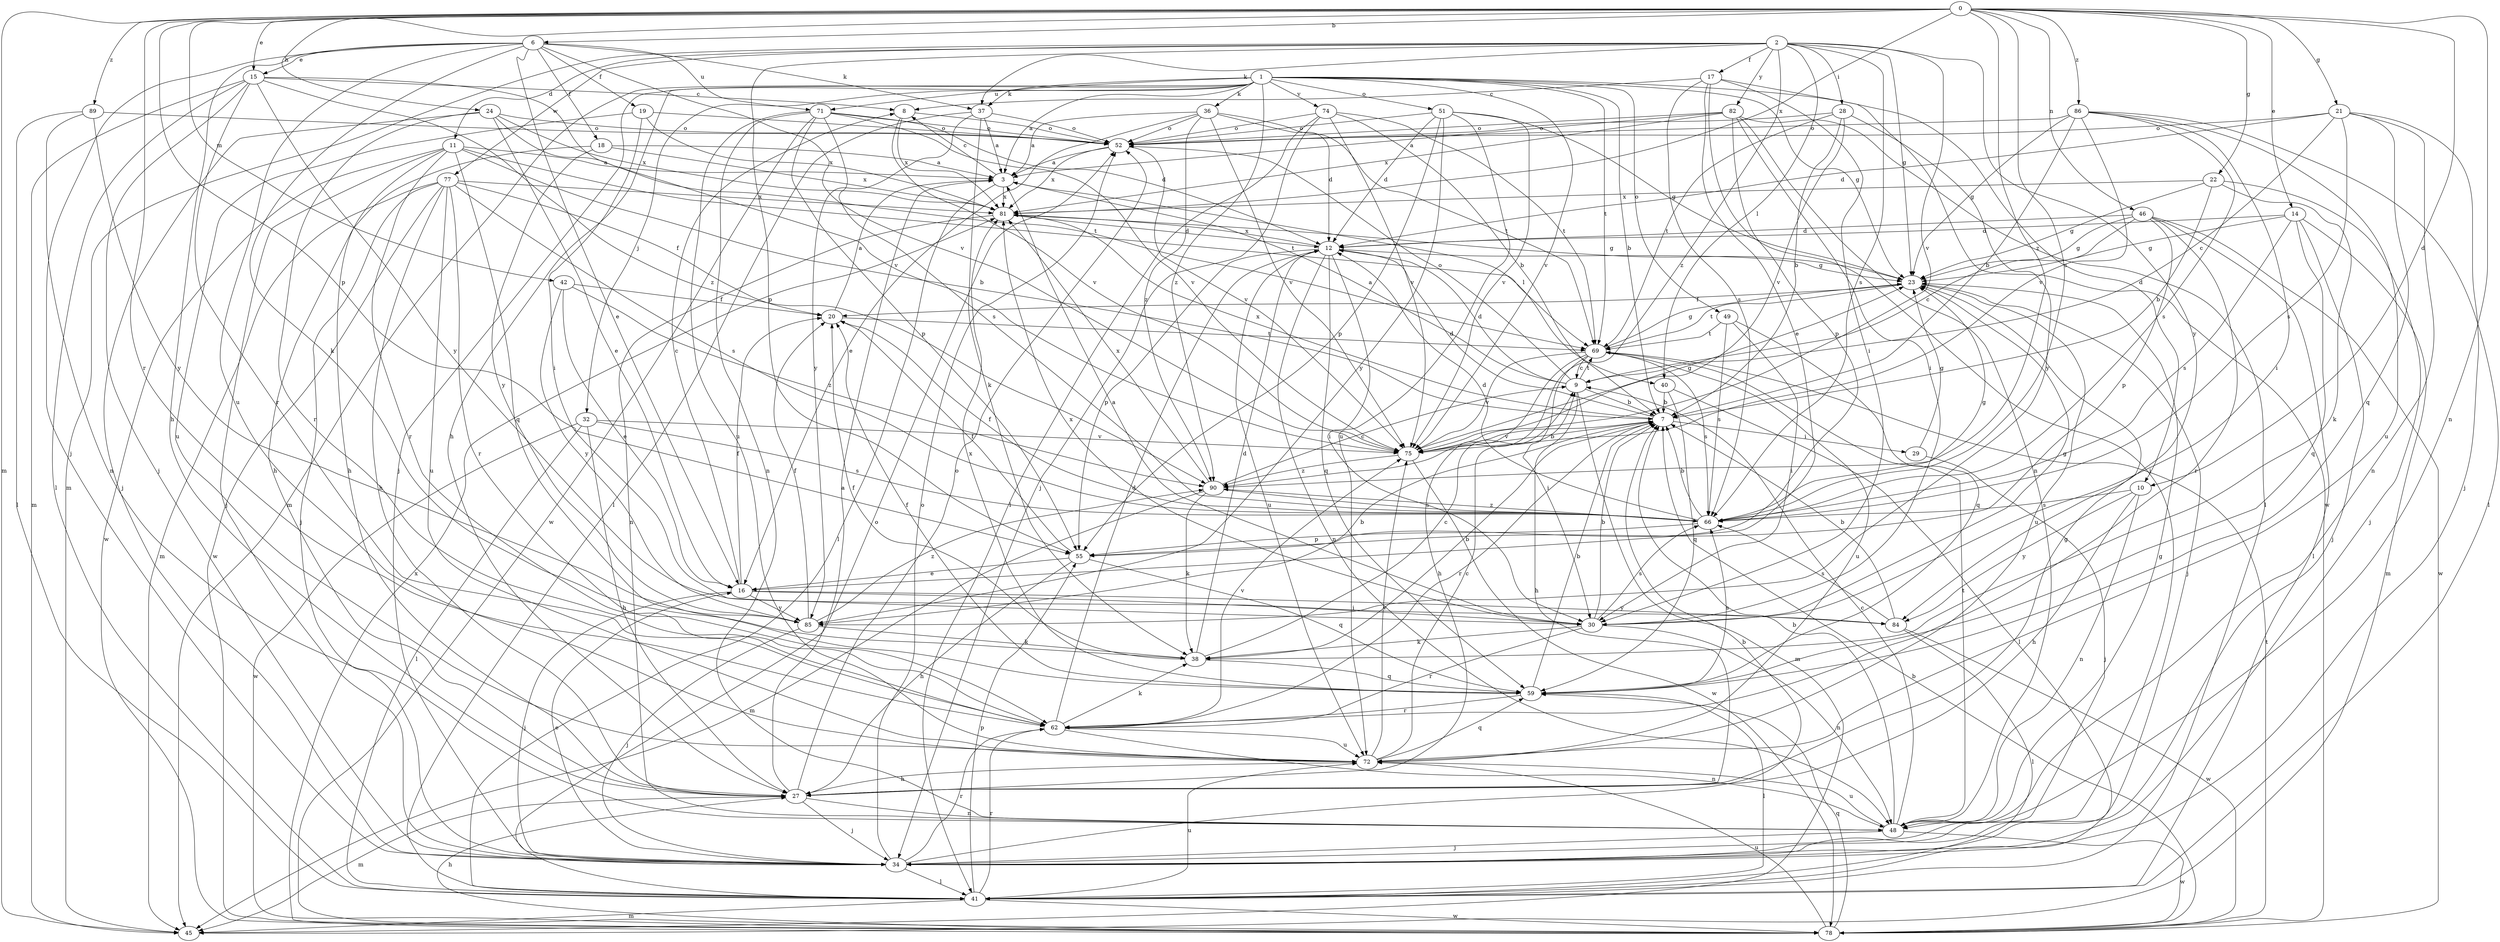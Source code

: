 strict digraph  {
0;
1;
2;
3;
6;
7;
8;
9;
10;
11;
12;
14;
15;
16;
17;
18;
19;
20;
21;
22;
23;
24;
27;
28;
29;
30;
32;
34;
36;
37;
38;
40;
41;
42;
45;
46;
48;
49;
51;
52;
55;
59;
62;
66;
69;
71;
72;
74;
75;
77;
78;
81;
82;
84;
85;
86;
89;
90;
0 -> 6  [label=b];
0 -> 10  [label=d];
0 -> 14  [label=e];
0 -> 15  [label=e];
0 -> 21  [label=g];
0 -> 22  [label=g];
0 -> 24  [label=h];
0 -> 42  [label=m];
0 -> 45  [label=m];
0 -> 46  [label=n];
0 -> 48  [label=n];
0 -> 55  [label=p];
0 -> 62  [label=r];
0 -> 66  [label=s];
0 -> 81  [label=x];
0 -> 86  [label=z];
0 -> 89  [label=z];
0 -> 90  [label=z];
1 -> 3  [label=a];
1 -> 7  [label=b];
1 -> 10  [label=d];
1 -> 23  [label=g];
1 -> 27  [label=h];
1 -> 32  [label=j];
1 -> 34  [label=j];
1 -> 36  [label=k];
1 -> 37  [label=k];
1 -> 45  [label=m];
1 -> 49  [label=o];
1 -> 51  [label=o];
1 -> 69  [label=t];
1 -> 71  [label=u];
1 -> 74  [label=v];
1 -> 75  [label=v];
1 -> 90  [label=z];
2 -> 11  [label=d];
2 -> 17  [label=f];
2 -> 23  [label=g];
2 -> 28  [label=i];
2 -> 37  [label=k];
2 -> 40  [label=l];
2 -> 45  [label=m];
2 -> 55  [label=p];
2 -> 66  [label=s];
2 -> 75  [label=v];
2 -> 77  [label=w];
2 -> 82  [label=y];
2 -> 84  [label=y];
2 -> 90  [label=z];
3 -> 8  [label=c];
3 -> 40  [label=l];
3 -> 41  [label=l];
3 -> 81  [label=x];
6 -> 15  [label=e];
6 -> 16  [label=e];
6 -> 18  [label=f];
6 -> 19  [label=f];
6 -> 27  [label=h];
6 -> 34  [label=j];
6 -> 37  [label=k];
6 -> 38  [label=k];
6 -> 71  [label=u];
6 -> 72  [label=u];
6 -> 75  [label=v];
7 -> 12  [label=d];
7 -> 29  [label=i];
7 -> 62  [label=r];
7 -> 75  [label=v];
7 -> 81  [label=x];
8 -> 52  [label=o];
8 -> 75  [label=v];
8 -> 81  [label=x];
9 -> 3  [label=a];
9 -> 7  [label=b];
9 -> 12  [label=d];
9 -> 27  [label=h];
9 -> 45  [label=m];
9 -> 52  [label=o];
9 -> 69  [label=t];
10 -> 27  [label=h];
10 -> 48  [label=n];
10 -> 66  [label=s];
10 -> 84  [label=y];
11 -> 3  [label=a];
11 -> 7  [label=b];
11 -> 27  [label=h];
11 -> 34  [label=j];
11 -> 59  [label=q];
11 -> 62  [label=r];
11 -> 69  [label=t];
11 -> 78  [label=w];
12 -> 23  [label=g];
12 -> 30  [label=i];
12 -> 48  [label=n];
12 -> 55  [label=p];
12 -> 59  [label=q];
12 -> 72  [label=u];
12 -> 81  [label=x];
14 -> 12  [label=d];
14 -> 23  [label=g];
14 -> 34  [label=j];
14 -> 45  [label=m];
14 -> 59  [label=q];
14 -> 66  [label=s];
15 -> 8  [label=c];
15 -> 34  [label=j];
15 -> 41  [label=l];
15 -> 45  [label=m];
15 -> 62  [label=r];
15 -> 75  [label=v];
15 -> 84  [label=y];
15 -> 90  [label=z];
16 -> 8  [label=c];
16 -> 20  [label=f];
16 -> 30  [label=i];
16 -> 34  [label=j];
16 -> 84  [label=y];
16 -> 85  [label=y];
17 -> 8  [label=c];
17 -> 16  [label=e];
17 -> 30  [label=i];
17 -> 34  [label=j];
17 -> 66  [label=s];
17 -> 78  [label=w];
18 -> 3  [label=a];
18 -> 27  [label=h];
18 -> 81  [label=x];
18 -> 85  [label=y];
19 -> 30  [label=i];
19 -> 52  [label=o];
19 -> 72  [label=u];
19 -> 81  [label=x];
20 -> 3  [label=a];
20 -> 69  [label=t];
21 -> 9  [label=c];
21 -> 12  [label=d];
21 -> 34  [label=j];
21 -> 48  [label=n];
21 -> 52  [label=o];
21 -> 59  [label=q];
21 -> 66  [label=s];
22 -> 7  [label=b];
22 -> 23  [label=g];
22 -> 34  [label=j];
22 -> 38  [label=k];
22 -> 81  [label=x];
23 -> 20  [label=f];
23 -> 34  [label=j];
23 -> 69  [label=t];
23 -> 72  [label=u];
24 -> 16  [label=e];
24 -> 34  [label=j];
24 -> 52  [label=o];
24 -> 62  [label=r];
24 -> 69  [label=t];
24 -> 81  [label=x];
27 -> 3  [label=a];
27 -> 23  [label=g];
27 -> 34  [label=j];
27 -> 45  [label=m];
27 -> 48  [label=n];
27 -> 52  [label=o];
28 -> 7  [label=b];
28 -> 52  [label=o];
28 -> 69  [label=t];
28 -> 75  [label=v];
28 -> 85  [label=y];
29 -> 23  [label=g];
29 -> 34  [label=j];
30 -> 3  [label=a];
30 -> 7  [label=b];
30 -> 23  [label=g];
30 -> 38  [label=k];
30 -> 48  [label=n];
30 -> 62  [label=r];
30 -> 66  [label=s];
30 -> 81  [label=x];
32 -> 27  [label=h];
32 -> 41  [label=l];
32 -> 66  [label=s];
32 -> 75  [label=v];
32 -> 78  [label=w];
34 -> 7  [label=b];
34 -> 16  [label=e];
34 -> 41  [label=l];
34 -> 52  [label=o];
34 -> 62  [label=r];
36 -> 3  [label=a];
36 -> 12  [label=d];
36 -> 16  [label=e];
36 -> 52  [label=o];
36 -> 69  [label=t];
36 -> 75  [label=v];
36 -> 90  [label=z];
37 -> 3  [label=a];
37 -> 38  [label=k];
37 -> 41  [label=l];
37 -> 52  [label=o];
37 -> 85  [label=y];
38 -> 7  [label=b];
38 -> 9  [label=c];
38 -> 12  [label=d];
38 -> 20  [label=f];
38 -> 59  [label=q];
40 -> 7  [label=b];
40 -> 41  [label=l];
40 -> 59  [label=q];
41 -> 45  [label=m];
41 -> 52  [label=o];
41 -> 55  [label=p];
41 -> 62  [label=r];
41 -> 72  [label=u];
41 -> 78  [label=w];
42 -> 16  [label=e];
42 -> 20  [label=f];
42 -> 85  [label=y];
42 -> 90  [label=z];
46 -> 9  [label=c];
46 -> 12  [label=d];
46 -> 23  [label=g];
46 -> 41  [label=l];
46 -> 55  [label=p];
46 -> 62  [label=r];
46 -> 78  [label=w];
48 -> 7  [label=b];
48 -> 9  [label=c];
48 -> 23  [label=g];
48 -> 34  [label=j];
48 -> 69  [label=t];
48 -> 72  [label=u];
48 -> 78  [label=w];
49 -> 30  [label=i];
49 -> 59  [label=q];
49 -> 66  [label=s];
49 -> 69  [label=t];
51 -> 12  [label=d];
51 -> 23  [label=g];
51 -> 52  [label=o];
51 -> 55  [label=p];
51 -> 72  [label=u];
51 -> 75  [label=v];
51 -> 85  [label=y];
52 -> 3  [label=a];
52 -> 75  [label=v];
52 -> 81  [label=x];
55 -> 16  [label=e];
55 -> 20  [label=f];
55 -> 27  [label=h];
55 -> 59  [label=q];
59 -> 7  [label=b];
59 -> 20  [label=f];
59 -> 41  [label=l];
59 -> 62  [label=r];
59 -> 66  [label=s];
59 -> 81  [label=x];
62 -> 12  [label=d];
62 -> 38  [label=k];
62 -> 48  [label=n];
62 -> 72  [label=u];
62 -> 75  [label=v];
66 -> 7  [label=b];
66 -> 12  [label=d];
66 -> 20  [label=f];
66 -> 23  [label=g];
66 -> 55  [label=p];
66 -> 90  [label=z];
69 -> 9  [label=c];
69 -> 23  [label=g];
69 -> 27  [label=h];
69 -> 30  [label=i];
69 -> 66  [label=s];
69 -> 72  [label=u];
69 -> 75  [label=v];
71 -> 12  [label=d];
71 -> 48  [label=n];
71 -> 52  [label=o];
71 -> 55  [label=p];
71 -> 66  [label=s];
71 -> 72  [label=u];
71 -> 75  [label=v];
71 -> 78  [label=w];
72 -> 9  [label=c];
72 -> 27  [label=h];
72 -> 59  [label=q];
72 -> 75  [label=v];
74 -> 7  [label=b];
74 -> 34  [label=j];
74 -> 41  [label=l];
74 -> 52  [label=o];
74 -> 69  [label=t];
74 -> 75  [label=v];
75 -> 7  [label=b];
75 -> 23  [label=g];
75 -> 78  [label=w];
75 -> 90  [label=z];
77 -> 20  [label=f];
77 -> 27  [label=h];
77 -> 34  [label=j];
77 -> 45  [label=m];
77 -> 62  [label=r];
77 -> 66  [label=s];
77 -> 72  [label=u];
77 -> 78  [label=w];
77 -> 81  [label=x];
78 -> 7  [label=b];
78 -> 27  [label=h];
78 -> 59  [label=q];
78 -> 69  [label=t];
78 -> 72  [label=u];
78 -> 81  [label=x];
81 -> 12  [label=d];
81 -> 23  [label=g];
81 -> 48  [label=n];
82 -> 3  [label=a];
82 -> 30  [label=i];
82 -> 41  [label=l];
82 -> 48  [label=n];
82 -> 52  [label=o];
82 -> 55  [label=p];
82 -> 81  [label=x];
84 -> 7  [label=b];
84 -> 41  [label=l];
84 -> 66  [label=s];
84 -> 78  [label=w];
85 -> 7  [label=b];
85 -> 20  [label=f];
85 -> 34  [label=j];
85 -> 38  [label=k];
85 -> 90  [label=z];
86 -> 7  [label=b];
86 -> 23  [label=g];
86 -> 30  [label=i];
86 -> 41  [label=l];
86 -> 52  [label=o];
86 -> 66  [label=s];
86 -> 72  [label=u];
86 -> 75  [label=v];
89 -> 41  [label=l];
89 -> 48  [label=n];
89 -> 52  [label=o];
89 -> 85  [label=y];
90 -> 9  [label=c];
90 -> 38  [label=k];
90 -> 45  [label=m];
90 -> 66  [label=s];
90 -> 81  [label=x];
}
